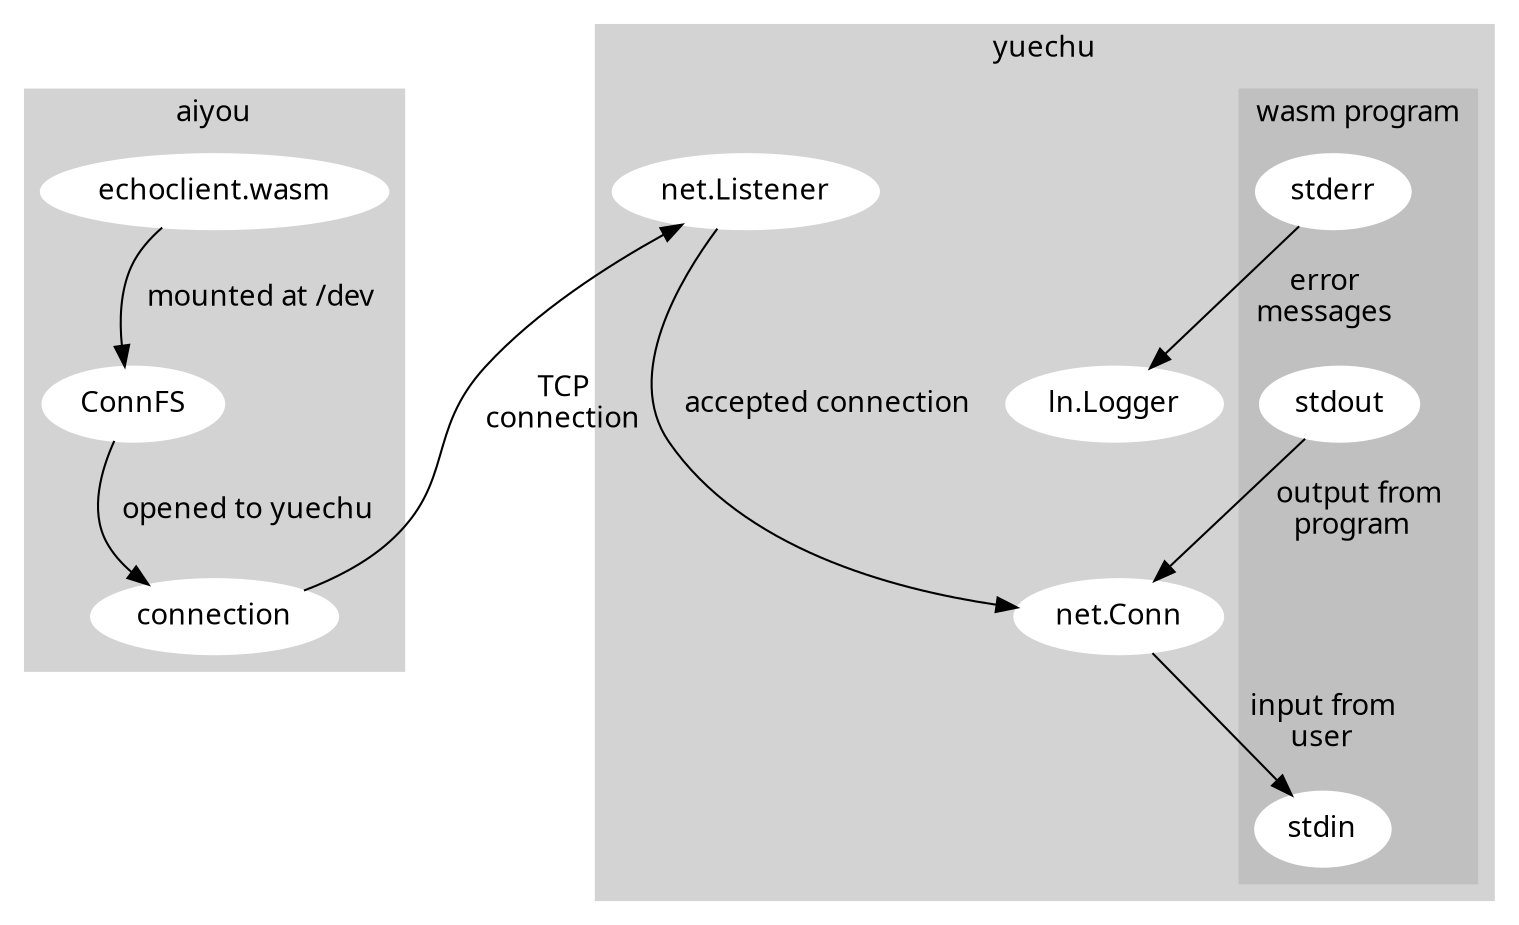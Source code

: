 digraph G {
    newrank=true;
    graph [fontname = "Iosevka Aile Iaso"];
    node [fontname = "Iosevka Aile Iaso"];
    edge [fontname = "Iosevka Aile Iaso"];
    
    subgraph cluster_0 {
        style=filled;
        color=lightgrey;
        node [style=filled,color=white];
        label = "aiyou";
        echoclient [label="echoclient.wasm"];
        ConnFS;
        connFile [label="connection"];
    }

    subgraph cluster_1 {
        style=filled;
        color=lightgrey;
        node [style=filled,color=white];
        label = "yuechu";
        lis [label="net.Listener"];
        conn [label="net.Conn"];
        logger [label="ln.Logger"];
        
        subgraph cluster_2 {
            style=filled;
            color=grey;
            node [style=filled,color=white];
            label = "wasm program";
            stdin;
            stdout;
            stderr;
        }
    }
    
    { rank=same; echoclient; lis; }
    { rank=same; connFile; conn; }
    
    echoclient -> ConnFS [label="  mounted at /dev  "];
    ConnFS -> connFile [label ="  opened to yuechu  "];
    connFile -> lis [label = "TCP\nconnection"];
    lis -> conn [label = "  accepted connection  "];
    conn -> stdin [label = "input from\nuser"];
    stdout -> conn [label = "  output from\nprogram"];
    stderr -> logger [label = "error\nmessages"];
}
